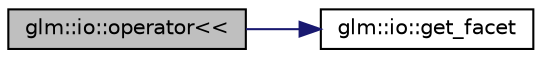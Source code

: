 digraph "glm::io::operator&lt;&lt;"
{
 // LATEX_PDF_SIZE
  edge [fontname="Helvetica",fontsize="10",labelfontname="Helvetica",labelfontsize="10"];
  node [fontname="Helvetica",fontsize="10",shape=record];
  rankdir="LR";
  Node1 [label="glm::io::operator\<\<",height=0.2,width=0.4,color="black", fillcolor="grey75", style="filled", fontcolor="black",tooltip=" "];
  Node1 -> Node2 [color="midnightblue",fontsize="10",style="solid",fontname="Helvetica"];
  Node2 [label="glm::io::get_facet",height=0.2,width=0.4,color="black", fillcolor="white", style="filled",URL="$namespaceglm_1_1io.html#a7ae96c71704bbf3c6e61543a7e731bc4",tooltip=" "];
}
